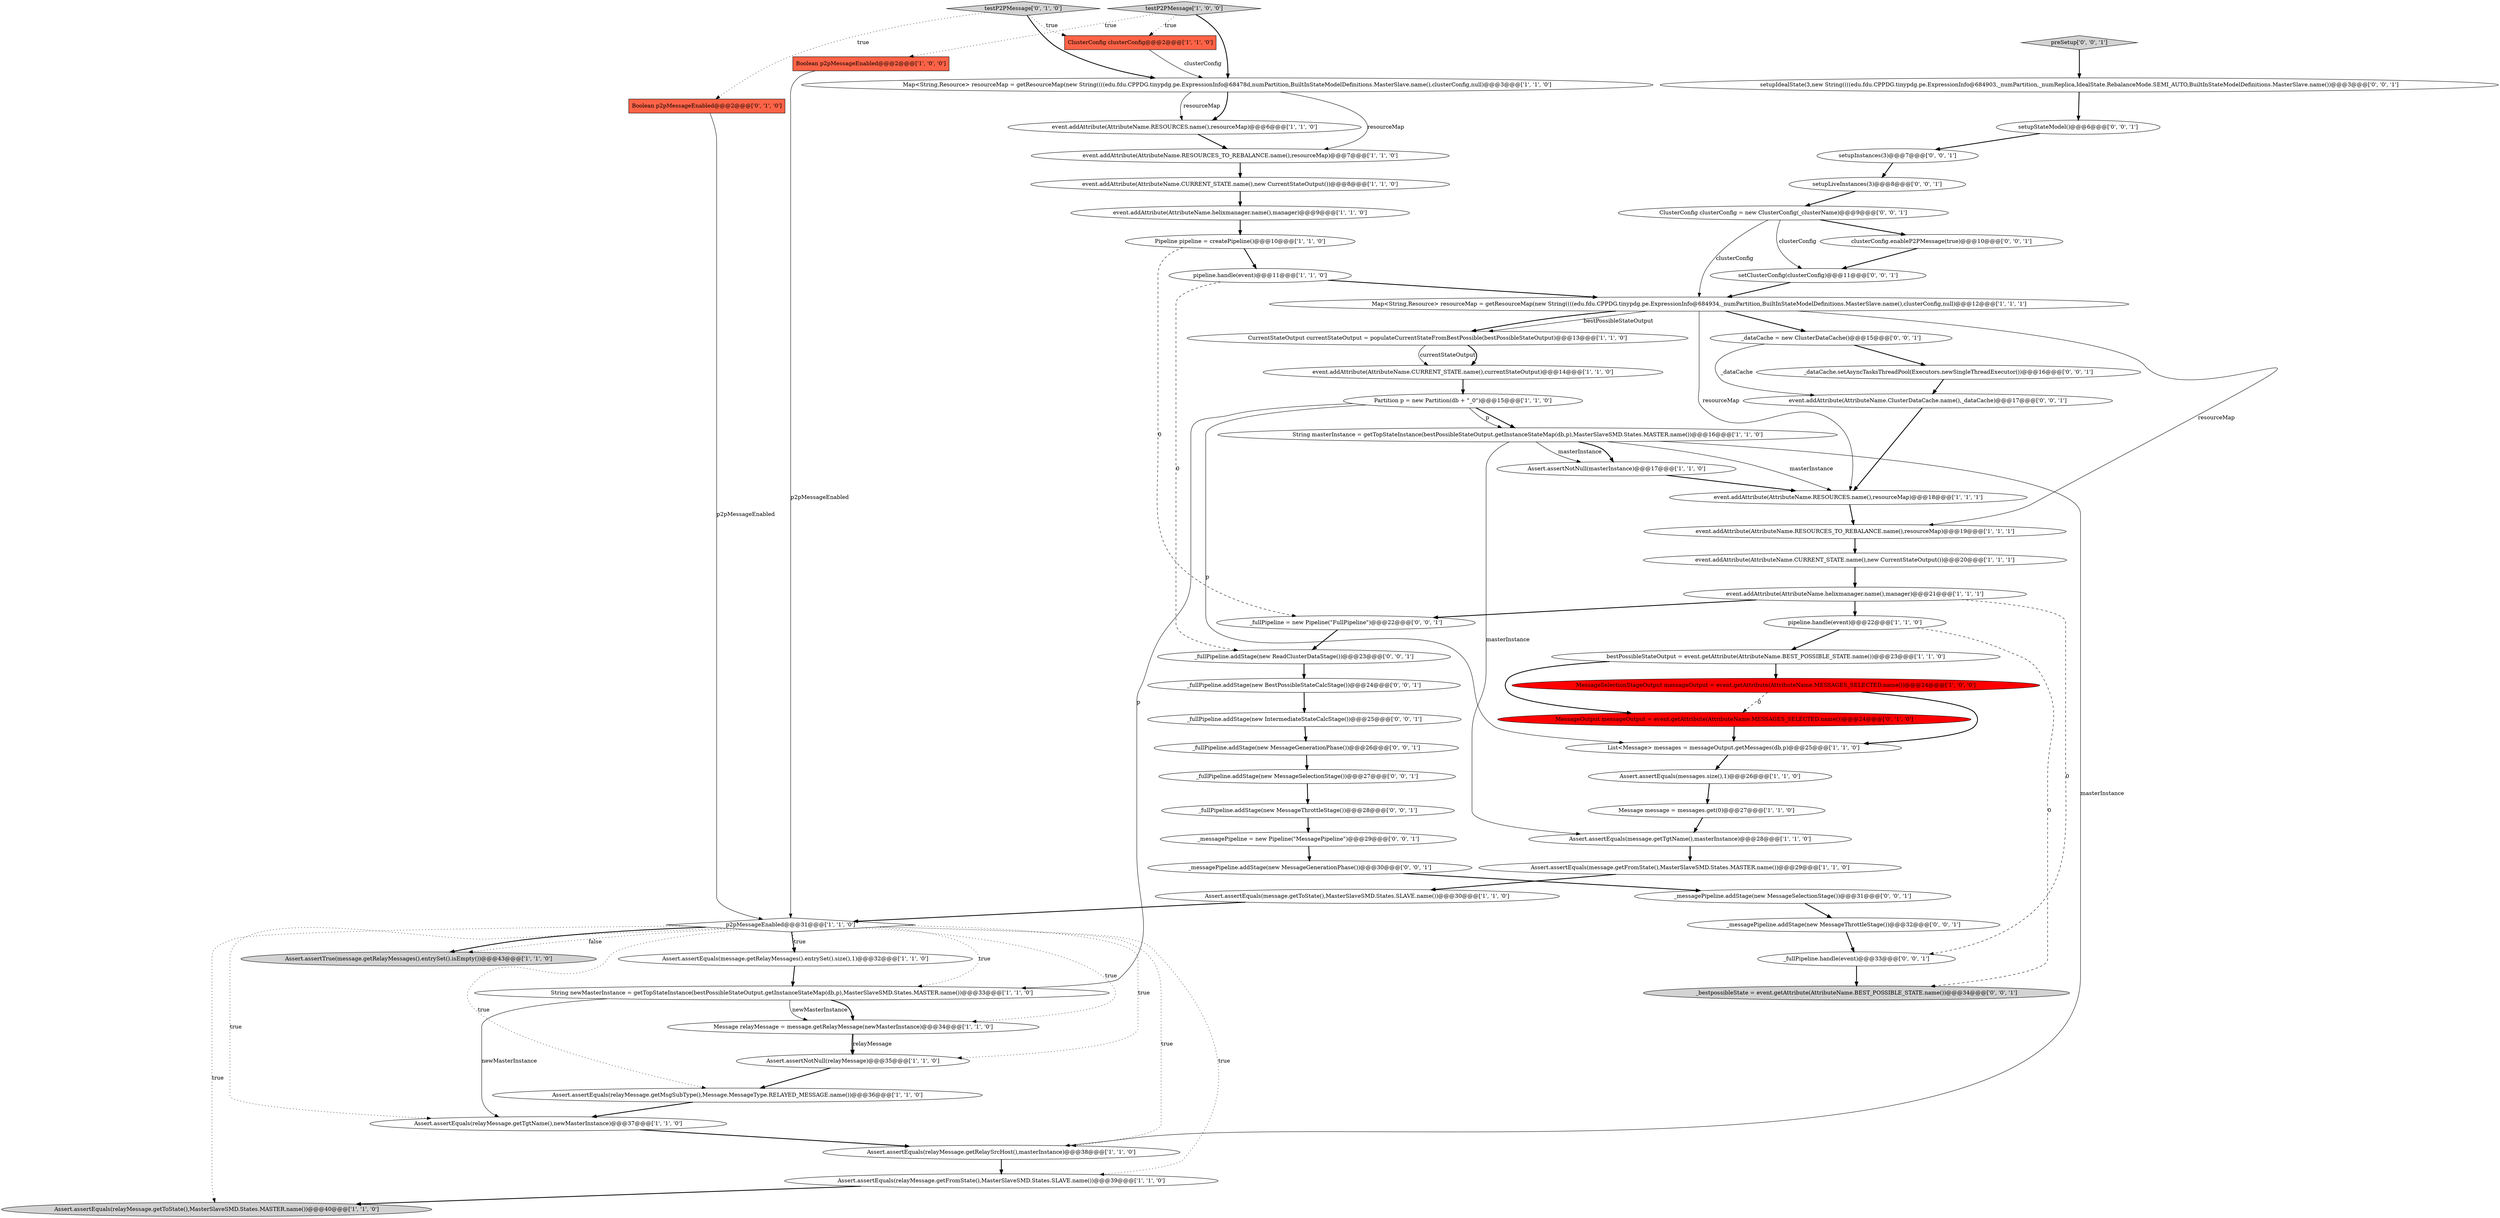 digraph {
38 [style = filled, label = "Assert.assertEquals(relayMessage.getFromState(),MasterSlaveSMD.States.SLAVE.name())@@@39@@@['1', '1', '0']", fillcolor = white, shape = ellipse image = "AAA0AAABBB1BBB"];
19 [style = filled, label = "Assert.assertNotNull(masterInstance)@@@17@@@['1', '1', '0']", fillcolor = white, shape = ellipse image = "AAA0AAABBB1BBB"];
30 [style = filled, label = "event.addAttribute(AttributeName.RESOURCES_TO_REBALANCE.name(),resourceMap)@@@7@@@['1', '1', '0']", fillcolor = white, shape = ellipse image = "AAA0AAABBB1BBB"];
32 [style = filled, label = "Assert.assertEquals(message.getFromState(),MasterSlaveSMD.States.MASTER.name())@@@29@@@['1', '1', '0']", fillcolor = white, shape = ellipse image = "AAA0AAABBB1BBB"];
23 [style = filled, label = "Map<String,Resource> resourceMap = getResourceMap(new String((((edu.fdu.CPPDG.tinypdg.pe.ExpressionInfo@684934,_numPartition,BuiltInStateModelDefinitions.MasterSlave.name(),clusterConfig,null)@@@12@@@['1', '1', '1']", fillcolor = white, shape = ellipse image = "AAA0AAABBB1BBB"];
41 [style = filled, label = "testP2PMessage['0', '1', '0']", fillcolor = lightgray, shape = diamond image = "AAA0AAABBB2BBB"];
4 [style = filled, label = "Assert.assertEquals(relayMessage.getMsgSubType(),Message.MessageType.RELAYED_MESSAGE.name())@@@36@@@['1', '1', '0']", fillcolor = white, shape = ellipse image = "AAA0AAABBB1BBB"];
53 [style = filled, label = "preSetup['0', '0', '1']", fillcolor = lightgray, shape = diamond image = "AAA0AAABBB3BBB"];
57 [style = filled, label = "setupLiveInstances(3)@@@8@@@['0', '0', '1']", fillcolor = white, shape = ellipse image = "AAA0AAABBB3BBB"];
54 [style = filled, label = "_bestpossibleState = event.getAttribute(AttributeName.BEST_POSSIBLE_STATE.name())@@@34@@@['0', '0', '1']", fillcolor = lightgray, shape = ellipse image = "AAA0AAABBB3BBB"];
58 [style = filled, label = "setupInstances(3)@@@7@@@['0', '0', '1']", fillcolor = white, shape = ellipse image = "AAA0AAABBB3BBB"];
13 [style = filled, label = "Map<String,Resource> resourceMap = getResourceMap(new String((((edu.fdu.CPPDG.tinypdg.pe.ExpressionInfo@68478d,numPartition,BuiltInStateModelDefinitions.MasterSlave.name(),clusterConfig,null)@@@3@@@['1', '1', '0']", fillcolor = white, shape = ellipse image = "AAA0AAABBB1BBB"];
5 [style = filled, label = "pipeline.handle(event)@@@11@@@['1', '1', '0']", fillcolor = white, shape = ellipse image = "AAA0AAABBB1BBB"];
15 [style = filled, label = "String newMasterInstance = getTopStateInstance(bestPossibleStateOutput.getInstanceStateMap(db,p),MasterSlaveSMD.States.MASTER.name())@@@33@@@['1', '1', '0']", fillcolor = white, shape = ellipse image = "AAA0AAABBB1BBB"];
20 [style = filled, label = "bestPossibleStateOutput = event.getAttribute(AttributeName.BEST_POSSIBLE_STATE.name())@@@23@@@['1', '1', '0']", fillcolor = white, shape = ellipse image = "AAA0AAABBB1BBB"];
21 [style = filled, label = "Assert.assertEquals(message.getRelayMessages().entrySet().size(),1)@@@32@@@['1', '1', '0']", fillcolor = white, shape = ellipse image = "AAA0AAABBB1BBB"];
42 [style = filled, label = "MessageOutput messageOutput = event.getAttribute(AttributeName.MESSAGES_SELECTED.name())@@@24@@@['0', '1', '0']", fillcolor = red, shape = ellipse image = "AAA1AAABBB2BBB"];
27 [style = filled, label = "event.addAttribute(AttributeName.RESOURCES.name(),resourceMap)@@@18@@@['1', '1', '1']", fillcolor = white, shape = ellipse image = "AAA0AAABBB1BBB"];
1 [style = filled, label = "event.addAttribute(AttributeName.CURRENT_STATE.name(),currentStateOutput)@@@14@@@['1', '1', '0']", fillcolor = white, shape = ellipse image = "AAA0AAABBB1BBB"];
59 [style = filled, label = "_fullPipeline.handle(event)@@@33@@@['0', '0', '1']", fillcolor = white, shape = ellipse image = "AAA0AAABBB3BBB"];
56 [style = filled, label = "clusterConfig.enableP2PMessage(true)@@@10@@@['0', '0', '1']", fillcolor = white, shape = ellipse image = "AAA0AAABBB3BBB"];
0 [style = filled, label = "Pipeline pipeline = createPipeline()@@@10@@@['1', '1', '0']", fillcolor = white, shape = ellipse image = "AAA0AAABBB1BBB"];
12 [style = filled, label = "event.addAttribute(AttributeName.CURRENT_STATE.name(),new CurrentStateOutput())@@@20@@@['1', '1', '1']", fillcolor = white, shape = ellipse image = "AAA0AAABBB1BBB"];
44 [style = filled, label = "_messagePipeline.addStage(new MessageThrottleStage())@@@32@@@['0', '0', '1']", fillcolor = white, shape = ellipse image = "AAA0AAABBB3BBB"];
51 [style = filled, label = "_fullPipeline.addStage(new ReadClusterDataStage())@@@23@@@['0', '0', '1']", fillcolor = white, shape = ellipse image = "AAA0AAABBB3BBB"];
39 [style = filled, label = "pipeline.handle(event)@@@22@@@['1', '1', '0']", fillcolor = white, shape = ellipse image = "AAA0AAABBB1BBB"];
66 [style = filled, label = "_dataCache.setAsyncTasksThreadPool(Executors.newSingleThreadExecutor())@@@16@@@['0', '0', '1']", fillcolor = white, shape = ellipse image = "AAA0AAABBB3BBB"];
60 [style = filled, label = "_messagePipeline.addStage(new MessageGenerationPhase())@@@30@@@['0', '0', '1']", fillcolor = white, shape = ellipse image = "AAA0AAABBB3BBB"];
61 [style = filled, label = "event.addAttribute(AttributeName.ClusterDataCache.name(),_dataCache)@@@17@@@['0', '0', '1']", fillcolor = white, shape = ellipse image = "AAA0AAABBB3BBB"];
3 [style = filled, label = "event.addAttribute(AttributeName.helixmanager.name(),manager)@@@9@@@['1', '1', '0']", fillcolor = white, shape = ellipse image = "AAA0AAABBB1BBB"];
7 [style = filled, label = "Assert.assertEquals(relayMessage.getRelaySrcHost(),masterInstance)@@@38@@@['1', '1', '0']", fillcolor = white, shape = ellipse image = "AAA0AAABBB1BBB"];
48 [style = filled, label = "_fullPipeline = new Pipeline(\"FullPipeline\")@@@22@@@['0', '0', '1']", fillcolor = white, shape = ellipse image = "AAA0AAABBB3BBB"];
63 [style = filled, label = "setClusterConfig(clusterConfig)@@@11@@@['0', '0', '1']", fillcolor = white, shape = ellipse image = "AAA0AAABBB3BBB"];
11 [style = filled, label = "Assert.assertTrue(message.getRelayMessages().entrySet().isEmpty())@@@43@@@['1', '1', '0']", fillcolor = lightgray, shape = ellipse image = "AAA0AAABBB1BBB"];
52 [style = filled, label = "_fullPipeline.addStage(new MessageThrottleStage())@@@28@@@['0', '0', '1']", fillcolor = white, shape = ellipse image = "AAA0AAABBB3BBB"];
14 [style = filled, label = "CurrentStateOutput currentStateOutput = populateCurrentStateFromBestPossible(bestPossibleStateOutput)@@@13@@@['1', '1', '0']", fillcolor = white, shape = ellipse image = "AAA0AAABBB1BBB"];
18 [style = filled, label = "ClusterConfig clusterConfig@@@2@@@['1', '1', '0']", fillcolor = tomato, shape = box image = "AAA0AAABBB1BBB"];
24 [style = filled, label = "Assert.assertEquals(relayMessage.getTgtName(),newMasterInstance)@@@37@@@['1', '1', '0']", fillcolor = white, shape = ellipse image = "AAA0AAABBB1BBB"];
35 [style = filled, label = "Assert.assertEquals(messages.size(),1)@@@26@@@['1', '1', '0']", fillcolor = white, shape = ellipse image = "AAA0AAABBB1BBB"];
47 [style = filled, label = "_fullPipeline.addStage(new MessageSelectionStage())@@@27@@@['0', '0', '1']", fillcolor = white, shape = ellipse image = "AAA0AAABBB3BBB"];
16 [style = filled, label = "Message relayMessage = message.getRelayMessage(newMasterInstance)@@@34@@@['1', '1', '0']", fillcolor = white, shape = ellipse image = "AAA0AAABBB1BBB"];
64 [style = filled, label = "_messagePipeline = new Pipeline(\"MessagePipeline\")@@@29@@@['0', '0', '1']", fillcolor = white, shape = ellipse image = "AAA0AAABBB3BBB"];
37 [style = filled, label = "Partition p = new Partition(db + \"_0\")@@@15@@@['1', '1', '0']", fillcolor = white, shape = ellipse image = "AAA0AAABBB1BBB"];
8 [style = filled, label = "event.addAttribute(AttributeName.helixmanager.name(),manager)@@@21@@@['1', '1', '1']", fillcolor = white, shape = ellipse image = "AAA0AAABBB1BBB"];
25 [style = filled, label = "p2pMessageEnabled@@@31@@@['1', '1', '0']", fillcolor = white, shape = diamond image = "AAA0AAABBB1BBB"];
36 [style = filled, label = "Assert.assertNotNull(relayMessage)@@@35@@@['1', '1', '0']", fillcolor = white, shape = ellipse image = "AAA0AAABBB1BBB"];
22 [style = filled, label = "testP2PMessage['1', '0', '0']", fillcolor = lightgray, shape = diamond image = "AAA0AAABBB1BBB"];
46 [style = filled, label = "_fullPipeline.addStage(new MessageGenerationPhase())@@@26@@@['0', '0', '1']", fillcolor = white, shape = ellipse image = "AAA0AAABBB3BBB"];
50 [style = filled, label = "_fullPipeline.addStage(new IntermediateStateCalcStage())@@@25@@@['0', '0', '1']", fillcolor = white, shape = ellipse image = "AAA0AAABBB3BBB"];
29 [style = filled, label = "String masterInstance = getTopStateInstance(bestPossibleStateOutput.getInstanceStateMap(db,p),MasterSlaveSMD.States.MASTER.name())@@@16@@@['1', '1', '0']", fillcolor = white, shape = ellipse image = "AAA0AAABBB1BBB"];
31 [style = filled, label = "Assert.assertEquals(relayMessage.getToState(),MasterSlaveSMD.States.MASTER.name())@@@40@@@['1', '1', '0']", fillcolor = lightgray, shape = ellipse image = "AAA0AAABBB1BBB"];
26 [style = filled, label = "event.addAttribute(AttributeName.CURRENT_STATE.name(),new CurrentStateOutput())@@@8@@@['1', '1', '0']", fillcolor = white, shape = ellipse image = "AAA0AAABBB1BBB"];
28 [style = filled, label = "Assert.assertEquals(message.getToState(),MasterSlaveSMD.States.SLAVE.name())@@@30@@@['1', '1', '0']", fillcolor = white, shape = ellipse image = "AAA0AAABBB1BBB"];
45 [style = filled, label = "_messagePipeline.addStage(new MessageSelectionStage())@@@31@@@['0', '0', '1']", fillcolor = white, shape = ellipse image = "AAA0AAABBB3BBB"];
43 [style = filled, label = "_dataCache = new ClusterDataCache()@@@15@@@['0', '0', '1']", fillcolor = white, shape = ellipse image = "AAA0AAABBB3BBB"];
62 [style = filled, label = "ClusterConfig clusterConfig = new ClusterConfig(_clusterName)@@@9@@@['0', '0', '1']", fillcolor = white, shape = ellipse image = "AAA0AAABBB3BBB"];
33 [style = filled, label = "Assert.assertEquals(message.getTgtName(),masterInstance)@@@28@@@['1', '1', '0']", fillcolor = white, shape = ellipse image = "AAA0AAABBB1BBB"];
34 [style = filled, label = "event.addAttribute(AttributeName.RESOURCES_TO_REBALANCE.name(),resourceMap)@@@19@@@['1', '1', '1']", fillcolor = white, shape = ellipse image = "AAA0AAABBB1BBB"];
55 [style = filled, label = "setupIdealState(3,new String((((edu.fdu.CPPDG.tinypdg.pe.ExpressionInfo@684903,_numPartition,_numReplica,IdealState.RebalanceMode.SEMI_AUTO,BuiltInStateModelDefinitions.MasterSlave.name())@@@3@@@['0', '0', '1']", fillcolor = white, shape = ellipse image = "AAA0AAABBB3BBB"];
17 [style = filled, label = "event.addAttribute(AttributeName.RESOURCES.name(),resourceMap)@@@6@@@['1', '1', '0']", fillcolor = white, shape = ellipse image = "AAA0AAABBB1BBB"];
9 [style = filled, label = "MessageSelectionStageOutput messageOutput = event.getAttribute(AttributeName.MESSAGES_SELECTED.name())@@@24@@@['1', '0', '0']", fillcolor = red, shape = ellipse image = "AAA1AAABBB1BBB"];
49 [style = filled, label = "setupStateModel()@@@6@@@['0', '0', '1']", fillcolor = white, shape = ellipse image = "AAA0AAABBB3BBB"];
6 [style = filled, label = "List<Message> messages = messageOutput.getMessages(db,p)@@@25@@@['1', '1', '0']", fillcolor = white, shape = ellipse image = "AAA0AAABBB1BBB"];
65 [style = filled, label = "_fullPipeline.addStage(new BestPossibleStateCalcStage())@@@24@@@['0', '0', '1']", fillcolor = white, shape = ellipse image = "AAA0AAABBB3BBB"];
10 [style = filled, label = "Message message = messages.get(0)@@@27@@@['1', '1', '0']", fillcolor = white, shape = ellipse image = "AAA0AAABBB1BBB"];
40 [style = filled, label = "Boolean p2pMessageEnabled@@@2@@@['0', '1', '0']", fillcolor = tomato, shape = box image = "AAA0AAABBB2BBB"];
2 [style = filled, label = "Boolean p2pMessageEnabled@@@2@@@['1', '0', '0']", fillcolor = tomato, shape = box image = "AAA0AAABBB1BBB"];
29->27 [style = solid, label="masterInstance"];
52->64 [style = bold, label=""];
6->35 [style = bold, label=""];
20->9 [style = bold, label=""];
57->62 [style = bold, label=""];
55->49 [style = bold, label=""];
21->15 [style = bold, label=""];
25->4 [style = dotted, label="true"];
37->6 [style = solid, label="p"];
38->31 [style = bold, label=""];
13->30 [style = solid, label="resourceMap"];
9->6 [style = bold, label=""];
37->15 [style = solid, label="p"];
8->59 [style = dashed, label="0"];
13->17 [style = bold, label=""];
48->51 [style = bold, label=""];
41->40 [style = dotted, label="true"];
65->50 [style = bold, label=""];
28->25 [style = bold, label=""];
35->10 [style = bold, label=""];
23->14 [style = solid, label="bestPossibleStateOutput"];
14->1 [style = solid, label="currentStateOutput"];
8->39 [style = bold, label=""];
64->60 [style = bold, label=""];
41->13 [style = bold, label=""];
22->13 [style = bold, label=""];
59->54 [style = bold, label=""];
25->21 [style = bold, label=""];
25->21 [style = dotted, label="true"];
62->56 [style = bold, label=""];
5->23 [style = bold, label=""];
49->58 [style = bold, label=""];
5->51 [style = dashed, label="0"];
30->26 [style = bold, label=""];
36->4 [style = bold, label=""];
37->29 [style = bold, label=""];
23->27 [style = solid, label="resourceMap"];
25->38 [style = dotted, label="true"];
15->24 [style = solid, label="newMasterInstance"];
3->0 [style = bold, label=""];
23->14 [style = bold, label=""];
25->15 [style = dotted, label="true"];
43->66 [style = bold, label=""];
15->16 [style = solid, label="newMasterInstance"];
61->27 [style = bold, label=""];
66->61 [style = bold, label=""];
39->20 [style = bold, label=""];
24->7 [style = bold, label=""];
13->17 [style = solid, label="resourceMap"];
16->36 [style = bold, label=""];
4->24 [style = bold, label=""];
22->18 [style = dotted, label="true"];
9->42 [style = dashed, label="0"];
25->31 [style = dotted, label="true"];
26->3 [style = bold, label=""];
23->43 [style = bold, label=""];
16->36 [style = solid, label="relayMessage"];
58->57 [style = bold, label=""];
29->19 [style = solid, label="masterInstance"];
25->24 [style = dotted, label="true"];
45->44 [style = bold, label=""];
25->7 [style = dotted, label="true"];
27->34 [style = bold, label=""];
29->19 [style = bold, label=""];
12->8 [style = bold, label=""];
25->11 [style = dotted, label="false"];
25->36 [style = dotted, label="true"];
51->65 [style = bold, label=""];
20->42 [style = bold, label=""];
33->32 [style = bold, label=""];
10->33 [style = bold, label=""];
2->25 [style = solid, label="p2pMessageEnabled"];
23->34 [style = solid, label="resourceMap"];
56->63 [style = bold, label=""];
47->52 [style = bold, label=""];
25->16 [style = dotted, label="true"];
1->37 [style = bold, label=""];
0->5 [style = bold, label=""];
40->25 [style = solid, label="p2pMessageEnabled"];
53->55 [style = bold, label=""];
39->54 [style = dashed, label="0"];
29->7 [style = solid, label="masterInstance"];
50->46 [style = bold, label=""];
41->18 [style = dotted, label="true"];
17->30 [style = bold, label=""];
34->12 [style = bold, label=""];
15->16 [style = bold, label=""];
46->47 [style = bold, label=""];
14->1 [style = bold, label=""];
22->2 [style = dotted, label="true"];
60->45 [style = bold, label=""];
8->48 [style = bold, label=""];
7->38 [style = bold, label=""];
0->48 [style = dashed, label="0"];
62->23 [style = solid, label="clusterConfig"];
42->6 [style = bold, label=""];
25->11 [style = bold, label=""];
19->27 [style = bold, label=""];
43->61 [style = solid, label="_dataCache"];
63->23 [style = bold, label=""];
29->33 [style = solid, label="masterInstance"];
37->29 [style = solid, label="p"];
32->28 [style = bold, label=""];
62->63 [style = solid, label="clusterConfig"];
44->59 [style = bold, label=""];
18->13 [style = solid, label="clusterConfig"];
}
